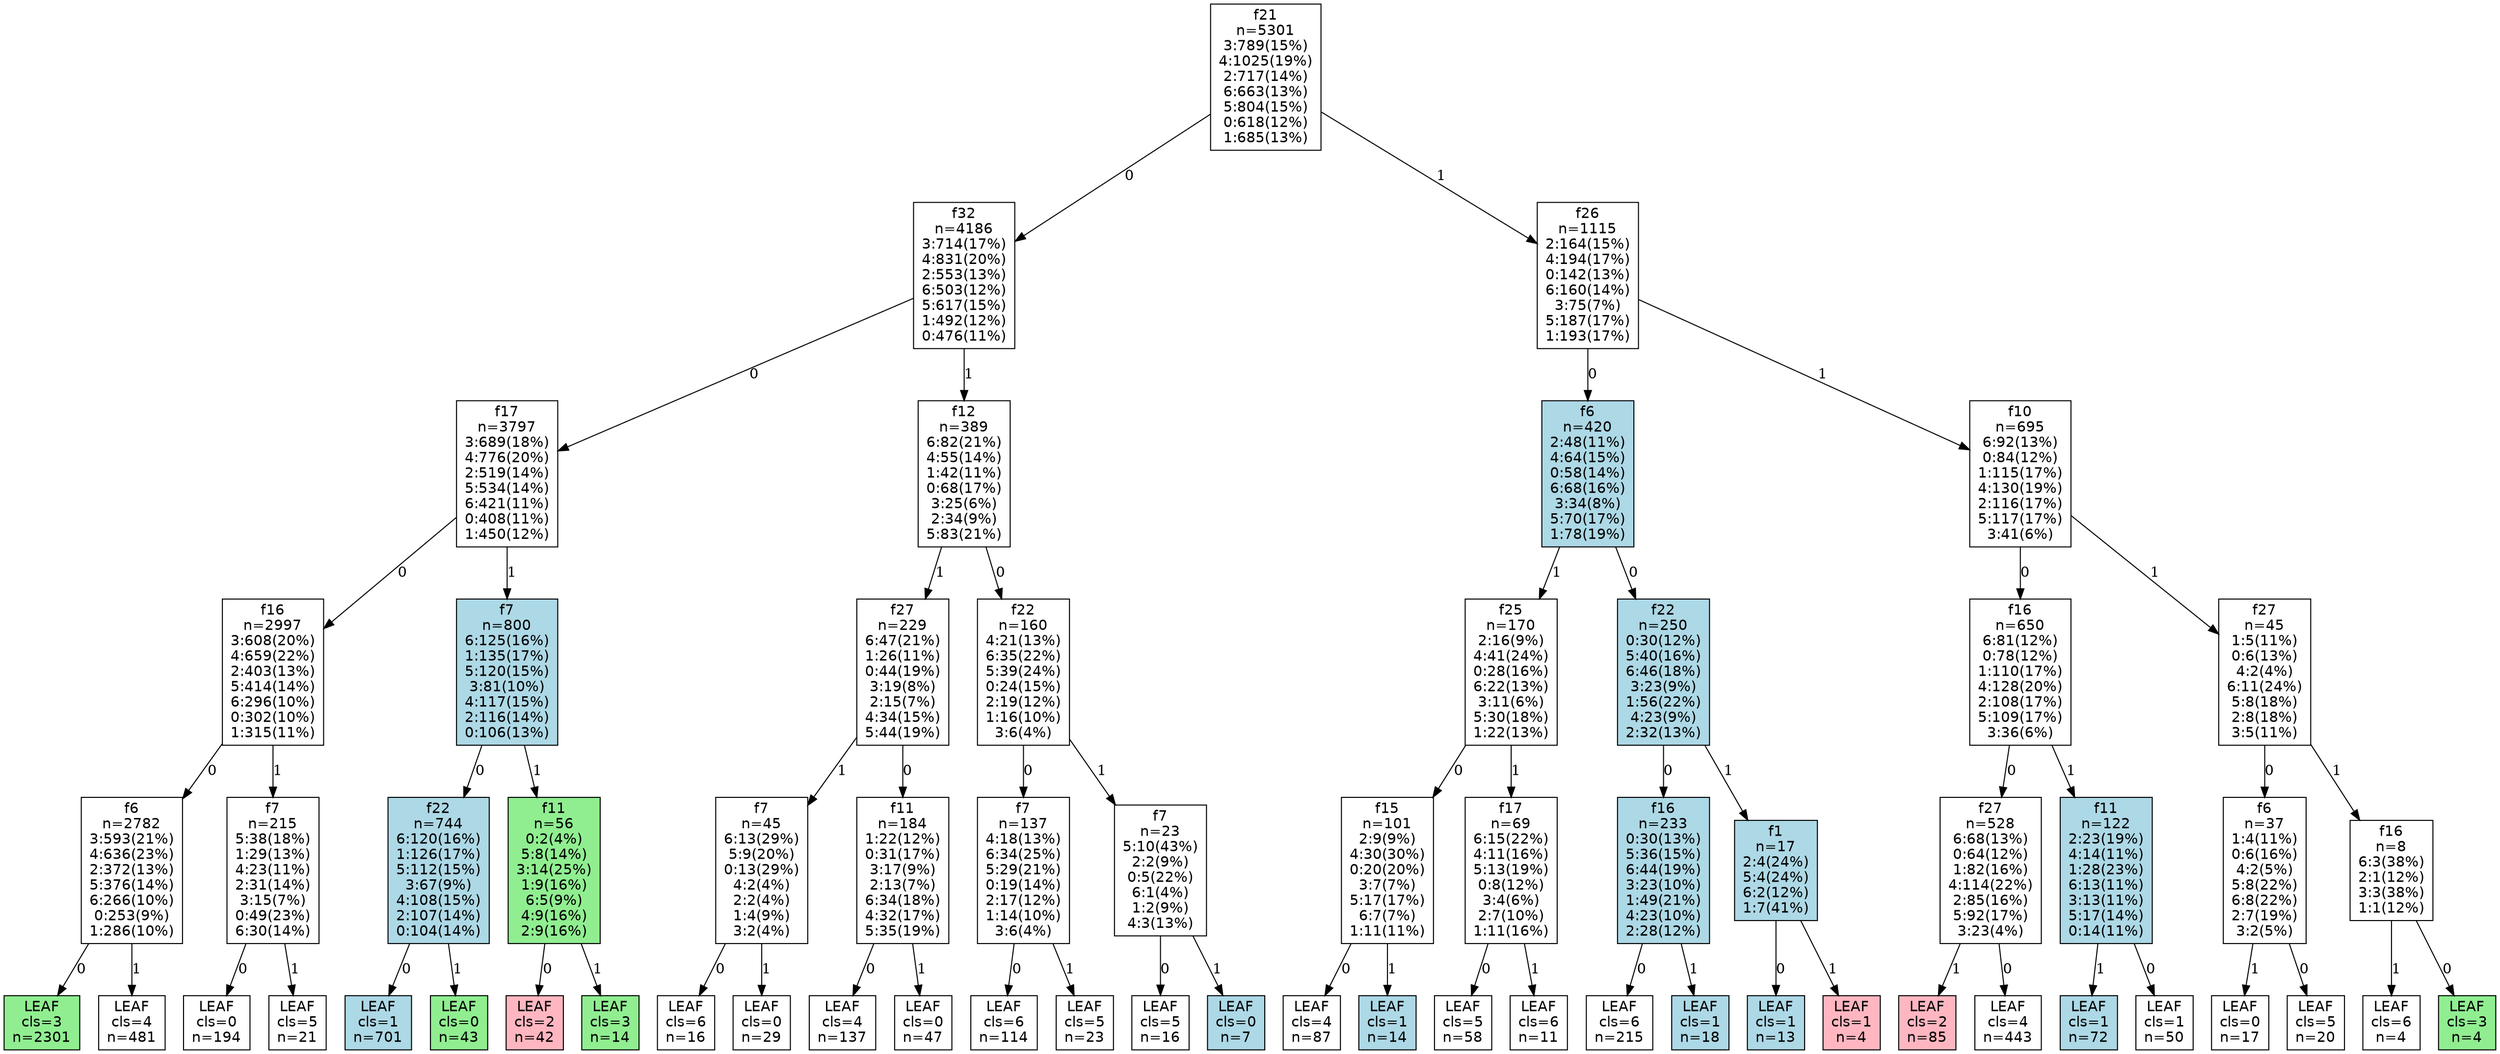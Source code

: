 digraph Tree {
  node [shape=box, style=filled, fontname=helvetica];
  node0 [label="f21\nn=5301\n3:789(15%)\n4:1025(19%)\n2:717(14%)\n6:663(13%)\n5:804(15%)\n0:618(12%)\n1:685(13%)", fillcolor="white"];
  node1 [label="f32\nn=4186\n3:714(17%)\n4:831(20%)\n2:553(13%)\n6:503(12%)\n5:617(15%)\n1:492(12%)\n0:476(11%)", fillcolor="white"];
  node2 [label="f17\nn=3797\n3:689(18%)\n4:776(20%)\n2:519(14%)\n5:534(14%)\n6:421(11%)\n0:408(11%)\n1:450(12%)", fillcolor="white"];
  node3 [label="f16\nn=2997\n3:608(20%)\n4:659(22%)\n2:403(13%)\n5:414(14%)\n6:296(10%)\n0:302(10%)\n1:315(11%)", fillcolor="white"];
  node4 [label="f6\nn=2782\n3:593(21%)\n4:636(23%)\n2:372(13%)\n5:376(14%)\n6:266(10%)\n0:253(9%)\n1:286(10%)", fillcolor="white"];
  node5 [label="LEAF\ncls=3\nn=2301", fillcolor="lightgreen"];
  node6 [label="LEAF\ncls=4\nn=481", fillcolor="white"];
  node7 [label="f7\nn=215\n5:38(18%)\n1:29(13%)\n4:23(11%)\n2:31(14%)\n3:15(7%)\n0:49(23%)\n6:30(14%)", fillcolor="white"];
  node8 [label="LEAF\ncls=0\nn=194", fillcolor="white"];
  node9 [label="LEAF\ncls=5\nn=21", fillcolor="white"];
  node10 [label="f7\nn=800\n6:125(16%)\n1:135(17%)\n5:120(15%)\n3:81(10%)\n4:117(15%)\n2:116(14%)\n0:106(13%)", fillcolor="lightblue"];
  node11 [label="f22\nn=744\n6:120(16%)\n1:126(17%)\n5:112(15%)\n3:67(9%)\n4:108(15%)\n2:107(14%)\n0:104(14%)", fillcolor="lightblue"];
  node12 [label="LEAF\ncls=1\nn=701", fillcolor="lightblue"];
  node13 [label="LEAF\ncls=0\nn=43", fillcolor="lightgreen"];
  node14 [label="f11\nn=56\n0:2(4%)\n5:8(14%)\n3:14(25%)\n1:9(16%)\n6:5(9%)\n4:9(16%)\n2:9(16%)", fillcolor="lightgreen"];
  node15 [label="LEAF\ncls=2\nn=42", fillcolor="lightpink"];
  node16 [label="LEAF\ncls=3\nn=14", fillcolor="lightgreen"];
  node17 [label="f12\nn=389\n6:82(21%)\n4:55(14%)\n1:42(11%)\n0:68(17%)\n3:25(6%)\n2:34(9%)\n5:83(21%)", fillcolor="white"];
  node18 [label="f27\nn=229\n6:47(21%)\n1:26(11%)\n0:44(19%)\n3:19(8%)\n2:15(7%)\n4:34(15%)\n5:44(19%)", fillcolor="white"];
  node19 [label="f7\nn=45\n6:13(29%)\n5:9(20%)\n0:13(29%)\n4:2(4%)\n2:2(4%)\n1:4(9%)\n3:2(4%)", fillcolor="white"];
  node20 [label="LEAF\ncls=6\nn=16", fillcolor="white"];
  node21 [label="LEAF\ncls=0\nn=29", fillcolor="white"];
  node22 [label="f11\nn=184\n1:22(12%)\n0:31(17%)\n3:17(9%)\n2:13(7%)\n6:34(18%)\n4:32(17%)\n5:35(19%)", fillcolor="white"];
  node23 [label="LEAF\ncls=4\nn=137", fillcolor="white"];
  node24 [label="LEAF\ncls=0\nn=47", fillcolor="white"];
  node25 [label="f22\nn=160\n4:21(13%)\n6:35(22%)\n5:39(24%)\n0:24(15%)\n2:19(12%)\n1:16(10%)\n3:6(4%)", fillcolor="white"];
  node26 [label="f7\nn=137\n4:18(13%)\n6:34(25%)\n5:29(21%)\n0:19(14%)\n2:17(12%)\n1:14(10%)\n3:6(4%)", fillcolor="white"];
  node27 [label="LEAF\ncls=6\nn=114", fillcolor="white"];
  node28 [label="LEAF\ncls=5\nn=23", fillcolor="white"];
  node29 [label="f7\nn=23\n5:10(43%)\n2:2(9%)\n0:5(22%)\n6:1(4%)\n1:2(9%)\n4:3(13%)", fillcolor="white"];
  node30 [label="LEAF\ncls=5\nn=16", fillcolor="white"];
  node31 [label="LEAF\ncls=0\nn=7", fillcolor="lightblue"];
  node32 [label="f26\nn=1115\n2:164(15%)\n4:194(17%)\n0:142(13%)\n6:160(14%)\n3:75(7%)\n5:187(17%)\n1:193(17%)", fillcolor="white"];
  node33 [label="f6\nn=420\n2:48(11%)\n4:64(15%)\n0:58(14%)\n6:68(16%)\n3:34(8%)\n5:70(17%)\n1:78(19%)", fillcolor="lightblue"];
  node34 [label="f25\nn=170\n2:16(9%)\n4:41(24%)\n0:28(16%)\n6:22(13%)\n3:11(6%)\n5:30(18%)\n1:22(13%)", fillcolor="white"];
  node35 [label="f15\nn=101\n2:9(9%)\n4:30(30%)\n0:20(20%)\n3:7(7%)\n5:17(17%)\n6:7(7%)\n1:11(11%)", fillcolor="white"];
  node36 [label="LEAF\ncls=4\nn=87", fillcolor="white"];
  node37 [label="LEAF\ncls=1\nn=14", fillcolor="lightblue"];
  node38 [label="f17\nn=69\n6:15(22%)\n4:11(16%)\n5:13(19%)\n0:8(12%)\n3:4(6%)\n2:7(10%)\n1:11(16%)", fillcolor="white"];
  node39 [label="LEAF\ncls=5\nn=58", fillcolor="white"];
  node40 [label="LEAF\ncls=6\nn=11", fillcolor="white"];
  node41 [label="f22\nn=250\n0:30(12%)\n5:40(16%)\n6:46(18%)\n3:23(9%)\n1:56(22%)\n4:23(9%)\n2:32(13%)", fillcolor="lightblue"];
  node42 [label="f16\nn=233\n0:30(13%)\n5:36(15%)\n6:44(19%)\n3:23(10%)\n1:49(21%)\n4:23(10%)\n2:28(12%)", fillcolor="lightblue"];
  node43 [label="LEAF\ncls=6\nn=215", fillcolor="white"];
  node44 [label="LEAF\ncls=1\nn=18", fillcolor="lightblue"];
  node45 [label="f1\nn=17\n2:4(24%)\n5:4(24%)\n6:2(12%)\n1:7(41%)", fillcolor="lightblue"];
  node46 [label="LEAF\ncls=1\nn=13", fillcolor="lightblue"];
  node47 [label="LEAF\ncls=1\nn=4", fillcolor="lightpink"];
  node48 [label="f10\nn=695\n6:92(13%)\n0:84(12%)\n1:115(17%)\n4:130(19%)\n2:116(17%)\n5:117(17%)\n3:41(6%)", fillcolor="white"];
  node49 [label="f16\nn=650\n6:81(12%)\n0:78(12%)\n1:110(17%)\n4:128(20%)\n2:108(17%)\n5:109(17%)\n3:36(6%)", fillcolor="white"];
  node50 [label="f27\nn=528\n6:68(13%)\n0:64(12%)\n1:82(16%)\n4:114(22%)\n2:85(16%)\n5:92(17%)\n3:23(4%)", fillcolor="white"];
  node51 [label="LEAF\ncls=2\nn=85", fillcolor="lightpink"];
  node52 [label="LEAF\ncls=4\nn=443", fillcolor="white"];
  node53 [label="f11\nn=122\n2:23(19%)\n4:14(11%)\n1:28(23%)\n6:13(11%)\n3:13(11%)\n5:17(14%)\n0:14(11%)", fillcolor="lightblue"];
  node54 [label="LEAF\ncls=1\nn=72", fillcolor="lightblue"];
  node55 [label="LEAF\ncls=1\nn=50", fillcolor="white"];
  node56 [label="f27\nn=45\n1:5(11%)\n0:6(13%)\n4:2(4%)\n6:11(24%)\n5:8(18%)\n2:8(18%)\n3:5(11%)", fillcolor="white"];
  node57 [label="f6\nn=37\n1:4(11%)\n0:6(16%)\n4:2(5%)\n5:8(22%)\n6:8(22%)\n2:7(19%)\n3:2(5%)", fillcolor="white"];
  node58 [label="LEAF\ncls=0\nn=17", fillcolor="white"];
  node59 [label="LEAF\ncls=5\nn=20", fillcolor="white"];
  node60 [label="f16\nn=8\n6:3(38%)\n2:1(12%)\n3:3(38%)\n1:1(12%)", fillcolor="white"];
  node61 [label="LEAF\ncls=6\nn=4", fillcolor="white"];
  node62 [label="LEAF\ncls=3\nn=4", fillcolor="lightgreen"];
  node0 -> node1 [label="0"];
  node1 -> node2 [label="0"];
  node2 -> node3 [label="0"];
  node3 -> node4 [label="0"];
  node4 -> node5 [label="0"];
  node4 -> node6 [label="1"];
  node3 -> node7 [label="1"];
  node7 -> node8 [label="0"];
  node7 -> node9 [label="1"];
  node2 -> node10 [label="1"];
  node10 -> node11 [label="0"];
  node11 -> node12 [label="0"];
  node11 -> node13 [label="1"];
  node10 -> node14 [label="1"];
  node14 -> node15 [label="0"];
  node14 -> node16 [label="1"];
  node1 -> node17 [label="1"];
  node17 -> node18 [label="1"];
  node18 -> node19 [label="1"];
  node19 -> node20 [label="0"];
  node19 -> node21 [label="1"];
  node18 -> node22 [label="0"];
  node22 -> node23 [label="0"];
  node22 -> node24 [label="1"];
  node17 -> node25 [label="0"];
  node25 -> node26 [label="0"];
  node26 -> node27 [label="0"];
  node26 -> node28 [label="1"];
  node25 -> node29 [label="1"];
  node29 -> node30 [label="0"];
  node29 -> node31 [label="1"];
  node0 -> node32 [label="1"];
  node32 -> node33 [label="0"];
  node33 -> node34 [label="1"];
  node34 -> node35 [label="0"];
  node35 -> node36 [label="0"];
  node35 -> node37 [label="1"];
  node34 -> node38 [label="1"];
  node38 -> node39 [label="0"];
  node38 -> node40 [label="1"];
  node33 -> node41 [label="0"];
  node41 -> node42 [label="0"];
  node42 -> node43 [label="0"];
  node42 -> node44 [label="1"];
  node41 -> node45 [label="1"];
  node45 -> node46 [label="0"];
  node45 -> node47 [label="1"];
  node32 -> node48 [label="1"];
  node48 -> node49 [label="0"];
  node49 -> node50 [label="0"];
  node50 -> node51 [label="1"];
  node50 -> node52 [label="0"];
  node49 -> node53 [label="1"];
  node53 -> node54 [label="1"];
  node53 -> node55 [label="0"];
  node48 -> node56 [label="1"];
  node56 -> node57 [label="0"];
  node57 -> node58 [label="1"];
  node57 -> node59 [label="0"];
  node56 -> node60 [label="1"];
  node60 -> node61 [label="1"];
  node60 -> node62 [label="0"];
}